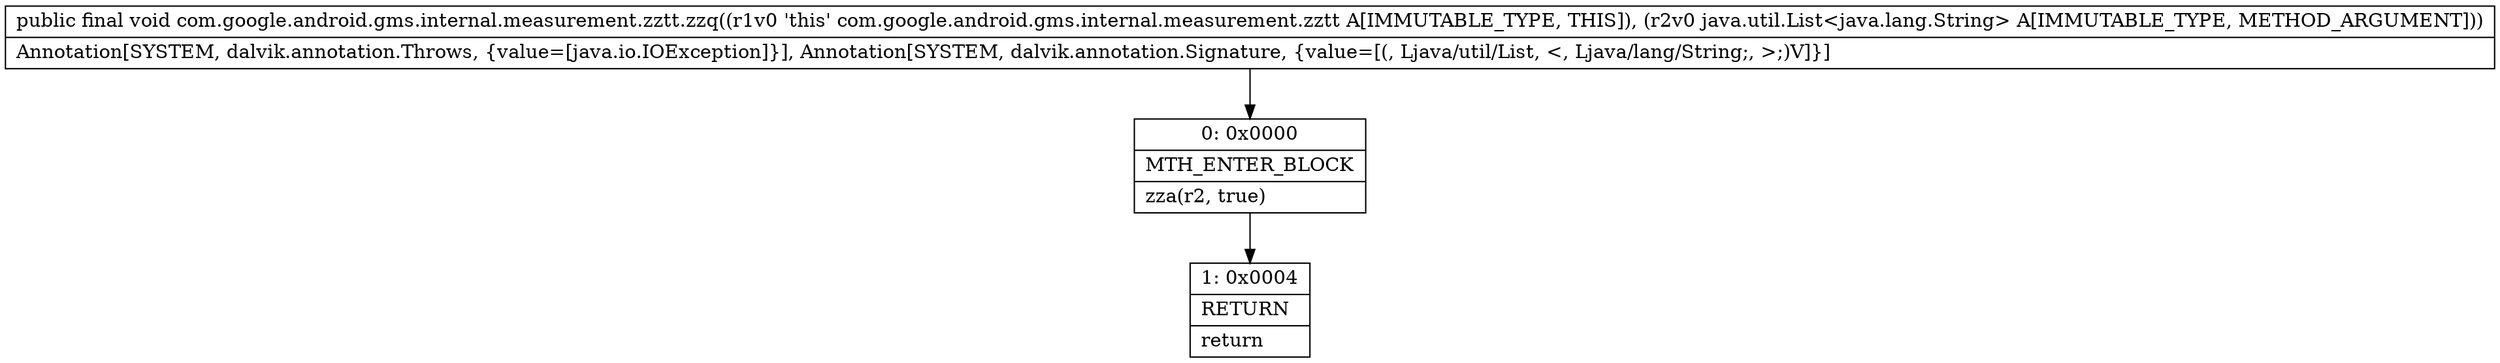 digraph "CFG forcom.google.android.gms.internal.measurement.zztt.zzq(Ljava\/util\/List;)V" {
Node_0 [shape=record,label="{0\:\ 0x0000|MTH_ENTER_BLOCK\l|zza(r2, true)\l}"];
Node_1 [shape=record,label="{1\:\ 0x0004|RETURN\l|return\l}"];
MethodNode[shape=record,label="{public final void com.google.android.gms.internal.measurement.zztt.zzq((r1v0 'this' com.google.android.gms.internal.measurement.zztt A[IMMUTABLE_TYPE, THIS]), (r2v0 java.util.List\<java.lang.String\> A[IMMUTABLE_TYPE, METHOD_ARGUMENT]))  | Annotation[SYSTEM, dalvik.annotation.Throws, \{value=[java.io.IOException]\}], Annotation[SYSTEM, dalvik.annotation.Signature, \{value=[(, Ljava\/util\/List, \<, Ljava\/lang\/String;, \>;)V]\}]\l}"];
MethodNode -> Node_0;
Node_0 -> Node_1;
}

